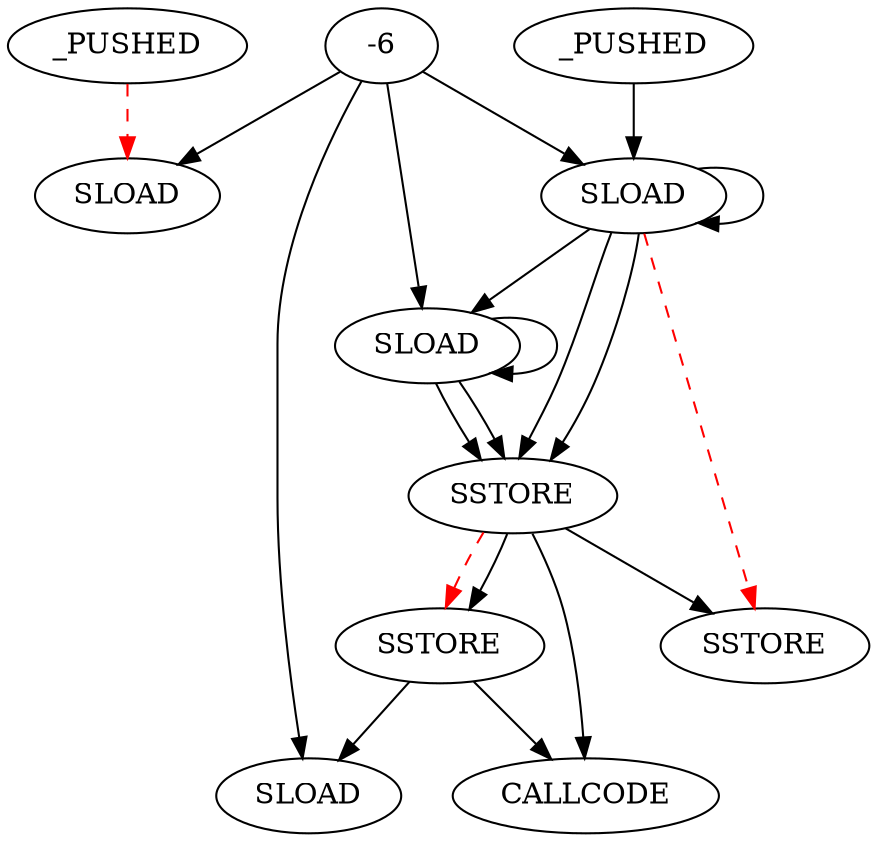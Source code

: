 // TEST
digraph {
	n9 [label=SLOAD shape=oval]
	n5 [label=SSTORE shape=oval]
	n7 [label=_PUSHED shape=oval]
	n3 [label=SSTORE shape=oval]
	n2 [label=SLOAD shape=oval]
	n8 [label=SLOAD shape=oval]
	n6 [label=CALLCODE shape=oval]
	n4 [label=SSTORE shape=oval]
	n0 [label=_PUSHED shape=oval]
	n1 [label=SLOAD shape=oval]
	n7 -> n9 [label="" color=red style=dashed]
	-6 -> n9 [label="" color="" style=solid]
	n3 -> n5 [label="" color=red style=dashed]
	n3 -> n5 [label="" color="" style=solid]
	n1 -> n3 [label="" color="" style=solid]
	n1 -> n3 [label="" color="" style=solid]
	n2 -> n3 [label="" color="" style=solid]
	n2 -> n3 [label="" color="" style=solid]
	n2 -> n2 [label="" color="" style=""]
	-6 -> n2 [label="" color="" style=solid]
	n1 -> n2 [label="" color="" style=solid]
	-6 -> n8 [label="" color="" style=solid]
	n5 -> n8 [label="" color="" style=solid]
	n5 -> n6 [label="" color="" style=solid]
	n3 -> n6 [label="" color="" style=solid]
	n3 -> n4 [label="" color="" style=solid]
	n1 -> n4 [label="" color=red style=dashed]
	n1 -> n1 [label="" color="" style=""]
	n0 -> n1 [label="" color="" style=solid]
	-6 -> n1 [label="" color="" style=solid]
}
